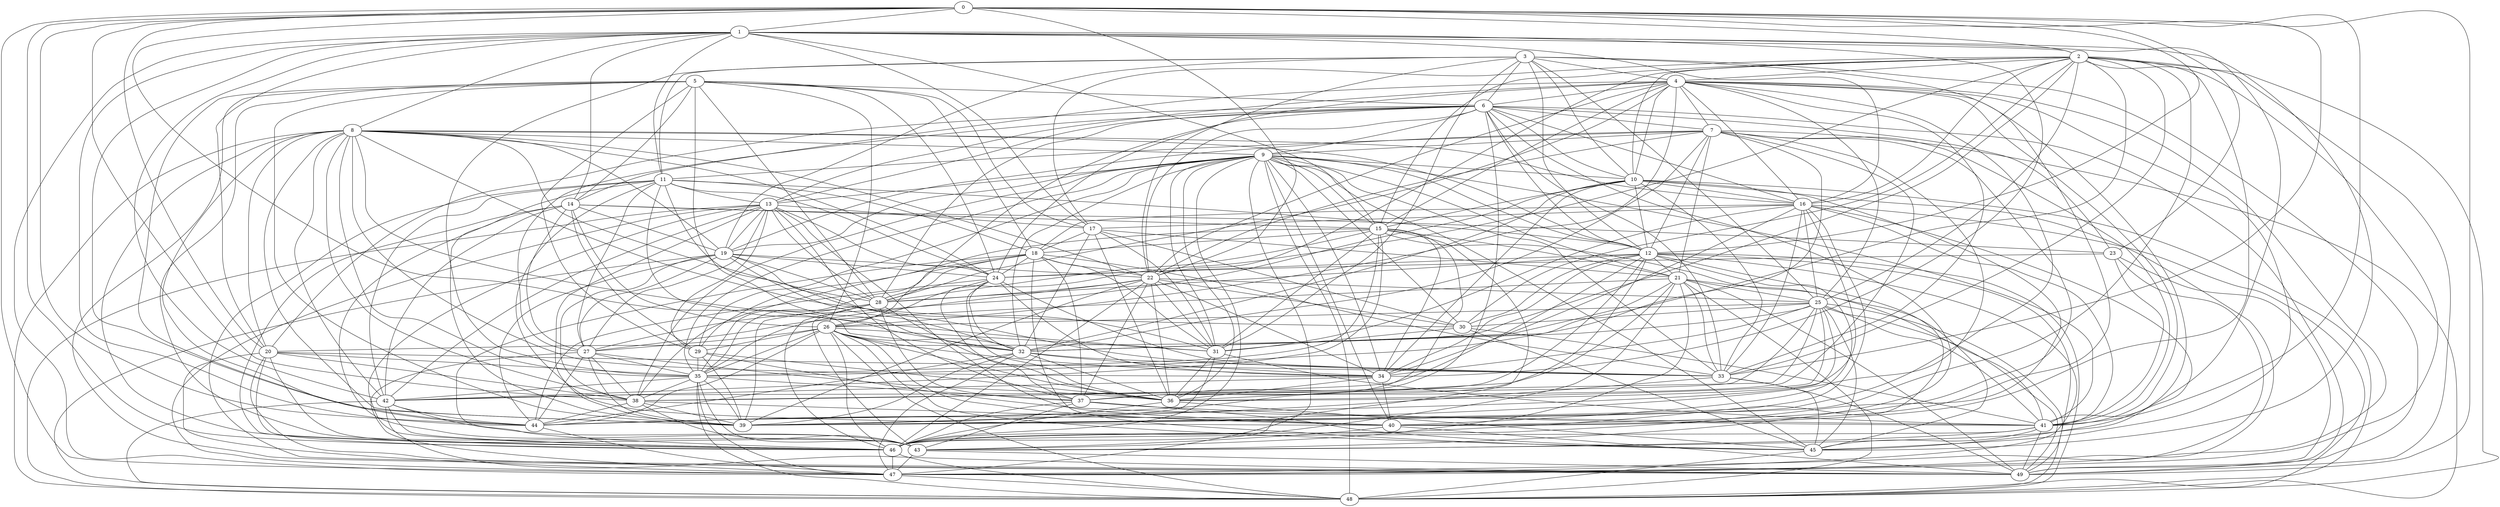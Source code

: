 strict graph {
 // Node definitions.
 0;
 1;
 2;
 3;
 4;
 5;
 6;
 7;
 8;
 9;
 10;
 11;
 12;
 13;
 14;
 15;
 16;
 17;
 18;
 19;
 20;
 21;
 22;
 23;
 24;
 25;
 26;
 27;
 28;
 29;
 30;
 31;
 32;
 33;
 34;
 35;
 36;
 37;
 38;
 39;
 40;
 41;
 42;
 43;
 44;
 45;
 46;
 47;
 48;
 49;

 // Edge definitions.
 0 -- 1;
 0 -- 2;
 0 -- 12;
 0 -- 20;
 0 -- 22;
 0 -- 23;
 0 -- 32;
 0 -- 33;
 0 -- 38;
 0 -- 41;
 0 -- 44;
 0 -- 46;
 0 -- 47;
 0 -- 49;
 1 -- 2;
 1 -- 8;
 1 -- 11;
 1 -- 14;
 1 -- 15;
 1 -- 16;
 1 -- 17;
 1 -- 20;
 1 -- 34;
 1 -- 39;
 1 -- 41;
 1 -- 42;
 1 -- 44;
 1 -- 45;
 1 -- 47;
 2 -- 4;
 2 -- 10;
 2 -- 15;
 2 -- 16;
 2 -- 17;
 2 -- 20;
 2 -- 22;
 2 -- 25;
 2 -- 28;
 2 -- 30;
 2 -- 32;
 2 -- 33;
 2 -- 39;
 2 -- 40;
 2 -- 47;
 2 -- 48;
 2 -- 49;
 3 -- 4;
 3 -- 6;
 3 -- 10;
 3 -- 11;
 3 -- 12;
 3 -- 19;
 3 -- 22;
 3 -- 25;
 3 -- 31;
 3 -- 35;
 3 -- 40;
 3 -- 49;
 4 -- 6;
 4 -- 7;
 4 -- 10;
 4 -- 13;
 4 -- 14;
 4 -- 15;
 4 -- 16;
 4 -- 22;
 4 -- 24;
 4 -- 25;
 4 -- 26;
 4 -- 28;
 4 -- 33;
 4 -- 39;
 4 -- 41;
 4 -- 43;
 4 -- 45;
 4 -- 47;
 5 -- 6;
 5 -- 14;
 5 -- 17;
 5 -- 18;
 5 -- 24;
 5 -- 26;
 5 -- 28;
 5 -- 29;
 5 -- 32;
 5 -- 39;
 5 -- 43;
 5 -- 44;
 5 -- 49;
 6 -- 7;
 6 -- 9;
 6 -- 10;
 6 -- 12;
 6 -- 13;
 6 -- 16;
 6 -- 20;
 6 -- 22;
 6 -- 23;
 6 -- 26;
 6 -- 27;
 6 -- 28;
 6 -- 33;
 6 -- 36;
 6 -- 43;
 6 -- 49;
 7 -- 9;
 7 -- 11;
 7 -- 12;
 7 -- 19;
 7 -- 21;
 7 -- 22;
 7 -- 32;
 7 -- 35;
 7 -- 37;
 7 -- 40;
 7 -- 41;
 7 -- 44;
 7 -- 48;
 8 -- 9;
 8 -- 12;
 8 -- 16;
 8 -- 19;
 8 -- 20;
 8 -- 22;
 8 -- 24;
 8 -- 28;
 8 -- 30;
 8 -- 31;
 8 -- 34;
 8 -- 35;
 8 -- 38;
 8 -- 39;
 8 -- 42;
 8 -- 44;
 8 -- 46;
 8 -- 48;
 9 -- 10;
 9 -- 12;
 9 -- 13;
 9 -- 15;
 9 -- 19;
 9 -- 21;
 9 -- 29;
 9 -- 30;
 9 -- 31;
 9 -- 32;
 9 -- 33;
 9 -- 34;
 9 -- 35;
 9 -- 36;
 9 -- 38;
 9 -- 40;
 9 -- 41;
 9 -- 45;
 9 -- 46;
 9 -- 47;
 9 -- 48;
 10 -- 12;
 10 -- 15;
 10 -- 16;
 10 -- 27;
 10 -- 32;
 10 -- 33;
 10 -- 34;
 10 -- 46;
 10 -- 47;
 10 -- 48;
 11 -- 12;
 11 -- 13;
 11 -- 18;
 11 -- 24;
 11 -- 27;
 11 -- 31;
 11 -- 32;
 11 -- 39;
 11 -- 40;
 11 -- 42;
 11 -- 49;
 12 -- 21;
 12 -- 24;
 12 -- 28;
 12 -- 30;
 12 -- 34;
 12 -- 37;
 12 -- 38;
 12 -- 40;
 12 -- 44;
 12 -- 46;
 12 -- 47;
 12 -- 48;
 12 -- 49;
 13 -- 17;
 13 -- 19;
 13 -- 24;
 13 -- 27;
 13 -- 28;
 13 -- 29;
 13 -- 37;
 13 -- 39;
 13 -- 40;
 13 -- 42;
 13 -- 46;
 13 -- 47;
 13 -- 48;
 14 -- 15;
 14 -- 19;
 14 -- 23;
 14 -- 26;
 14 -- 27;
 14 -- 29;
 14 -- 42;
 14 -- 43;
 14 -- 46;
 15 -- 18;
 15 -- 21;
 15 -- 28;
 15 -- 29;
 15 -- 31;
 15 -- 34;
 15 -- 35;
 15 -- 37;
 15 -- 42;
 15 -- 45;
 15 -- 46;
 16 -- 17;
 16 -- 18;
 16 -- 25;
 16 -- 31;
 16 -- 33;
 16 -- 34;
 16 -- 36;
 16 -- 39;
 16 -- 41;
 16 -- 45;
 16 -- 48;
 17 -- 18;
 17 -- 21;
 17 -- 30;
 17 -- 31;
 17 -- 32;
 17 -- 36;
 18 -- 22;
 18 -- 24;
 18 -- 28;
 18 -- 31;
 18 -- 33;
 18 -- 35;
 18 -- 37;
 18 -- 38;
 18 -- 45;
 18 -- 46;
 19 -- 22;
 19 -- 24;
 19 -- 27;
 19 -- 28;
 19 -- 32;
 19 -- 33;
 19 -- 38;
 19 -- 44;
 19 -- 48;
 20 -- 33;
 20 -- 35;
 20 -- 38;
 20 -- 43;
 20 -- 46;
 20 -- 47;
 20 -- 49;
 21 -- 25;
 21 -- 27;
 21 -- 32;
 21 -- 33;
 21 -- 36;
 21 -- 41;
 21 -- 43;
 21 -- 46;
 21 -- 48;
 21 -- 49;
 22 -- 25;
 22 -- 28;
 22 -- 30;
 22 -- 31;
 22 -- 34;
 22 -- 35;
 22 -- 36;
 22 -- 37;
 22 -- 39;
 22 -- 46;
 23 -- 24;
 23 -- 41;
 23 -- 47;
 23 -- 49;
 24 -- 26;
 24 -- 32;
 24 -- 33;
 24 -- 34;
 24 -- 36;
 24 -- 37;
 24 -- 44;
 25 -- 26;
 25 -- 30;
 25 -- 32;
 25 -- 34;
 25 -- 36;
 25 -- 38;
 25 -- 41;
 25 -- 42;
 25 -- 44;
 25 -- 45;
 25 -- 48;
 25 -- 49;
 26 -- 27;
 26 -- 29;
 26 -- 31;
 26 -- 32;
 26 -- 34;
 26 -- 35;
 26 -- 36;
 26 -- 40;
 26 -- 44;
 26 -- 45;
 26 -- 46;
 26 -- 48;
 27 -- 35;
 27 -- 36;
 27 -- 38;
 27 -- 39;
 27 -- 44;
 27 -- 47;
 28 -- 35;
 28 -- 36;
 28 -- 37;
 28 -- 39;
 28 -- 43;
 28 -- 46;
 29 -- 35;
 29 -- 36;
 29 -- 39;
 29 -- 41;
 30 -- 31;
 30 -- 41;
 30 -- 45;
 31 -- 36;
 31 -- 39;
 31 -- 41;
 32 -- 33;
 32 -- 34;
 32 -- 36;
 32 -- 39;
 32 -- 44;
 32 -- 47;
 33 -- 39;
 33 -- 45;
 33 -- 49;
 34 -- 36;
 34 -- 40;
 34 -- 42;
 35 -- 37;
 35 -- 38;
 35 -- 39;
 35 -- 42;
 35 -- 43;
 35 -- 47;
 35 -- 48;
 36 -- 45;
 36 -- 46;
 37 -- 41;
 37 -- 43;
 37 -- 45;
 37 -- 46;
 38 -- 39;
 38 -- 40;
 38 -- 43;
 38 -- 44;
 40 -- 43;
 40 -- 49;
 41 -- 43;
 41 -- 45;
 41 -- 46;
 41 -- 49;
 42 -- 43;
 42 -- 44;
 42 -- 46;
 42 -- 48;
 42 -- 49;
 43 -- 47;
 43 -- 49;
 44 -- 47;
 45 -- 48;
 46 -- 47;
 46 -- 48;
 47 -- 48;
}